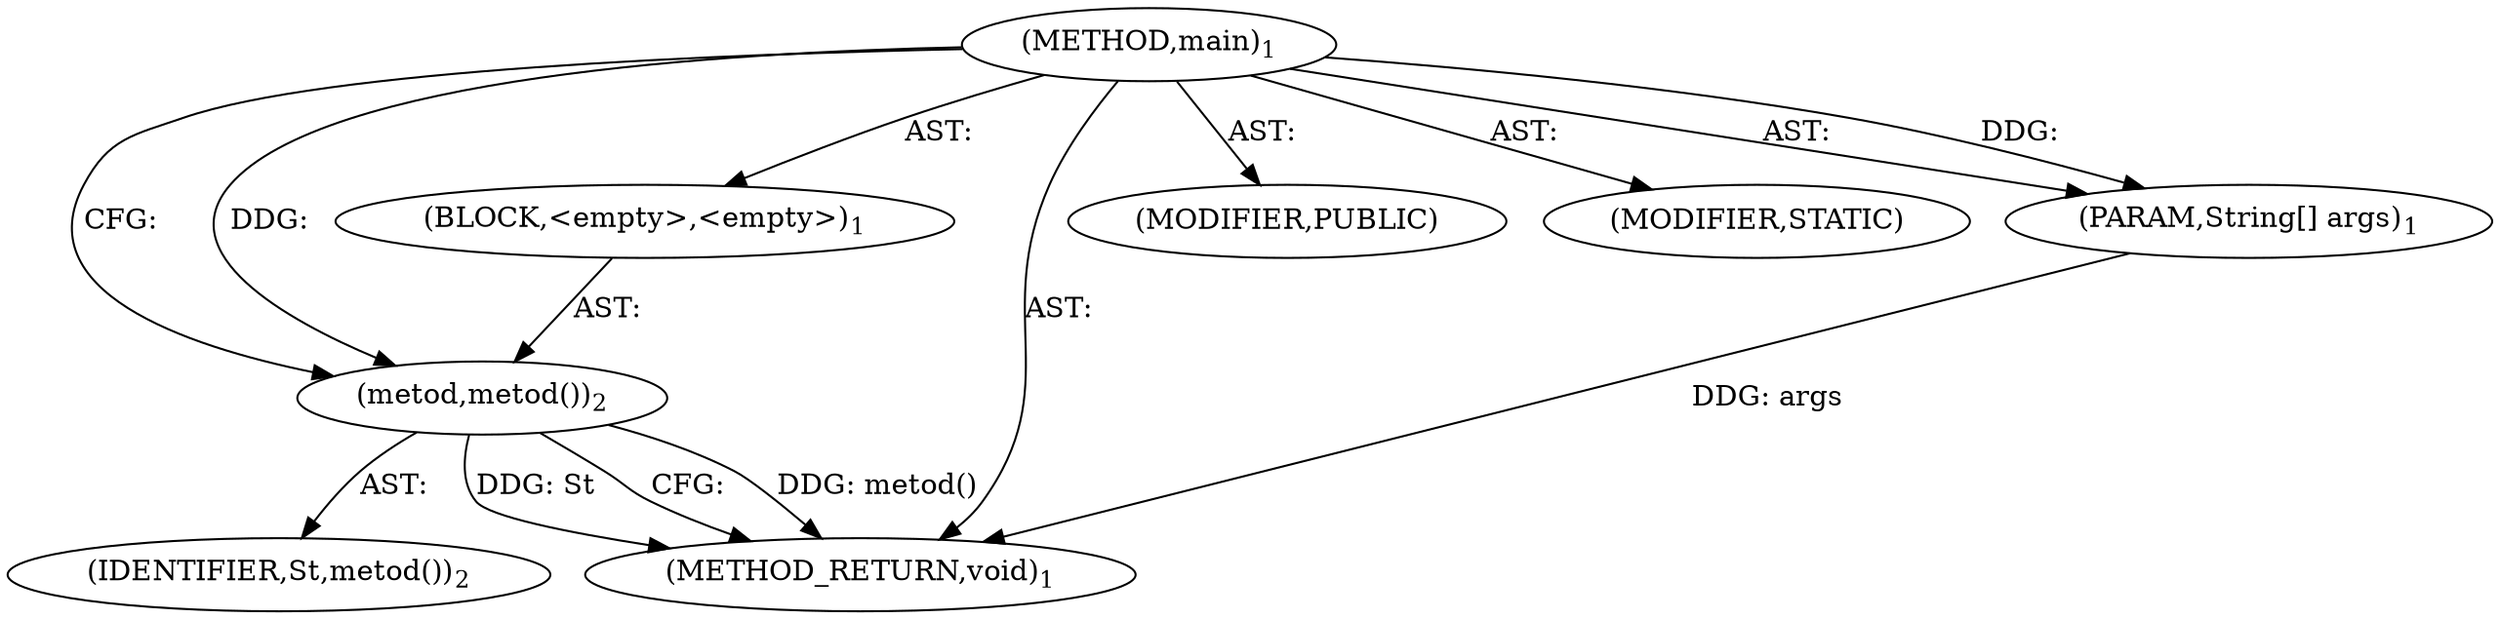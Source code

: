 digraph "main" {  
"17" [label = <(METHOD,main)<SUB>1</SUB>> ]
"18" [label = <(PARAM,String[] args)<SUB>1</SUB>> ]
"19" [label = <(BLOCK,&lt;empty&gt;,&lt;empty&gt;)<SUB>1</SUB>> ]
"20" [label = <(metod,metod())<SUB>2</SUB>> ]
"21" [label = <(IDENTIFIER,St,metod())<SUB>2</SUB>> ]
"22" [label = <(MODIFIER,PUBLIC)> ]
"23" [label = <(MODIFIER,STATIC)> ]
"24" [label = <(METHOD_RETURN,void)<SUB>1</SUB>> ]
  "17" -> "18"  [ label = "AST: "] 
  "17" -> "19"  [ label = "AST: "] 
  "17" -> "22"  [ label = "AST: "] 
  "17" -> "23"  [ label = "AST: "] 
  "17" -> "24"  [ label = "AST: "] 
  "19" -> "20"  [ label = "AST: "] 
  "20" -> "21"  [ label = "AST: "] 
  "20" -> "24"  [ label = "CFG: "] 
  "17" -> "20"  [ label = "CFG: "] 
  "18" -> "24"  [ label = "DDG: args"] 
  "20" -> "24"  [ label = "DDG: metod()"] 
  "20" -> "24"  [ label = "DDG: St"] 
  "17" -> "18"  [ label = "DDG: "] 
  "17" -> "20"  [ label = "DDG: "] 
}
